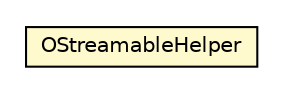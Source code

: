 #!/usr/local/bin/dot
#
# Class diagram 
# Generated by UMLGraph version R5_6-24-gf6e263 (http://www.umlgraph.org/)
#

digraph G {
	edge [fontname="Helvetica",fontsize=10,labelfontname="Helvetica",labelfontsize=10];
	node [fontname="Helvetica",fontsize=10,shape=plaintext];
	nodesep=0.25;
	ranksep=0.5;
	// com.orientechnologies.orient.core.serialization.OStreamableHelper
	c7015521 [label=<<table title="com.orientechnologies.orient.core.serialization.OStreamableHelper" border="0" cellborder="1" cellspacing="0" cellpadding="2" port="p" bgcolor="lemonChiffon" href="./OStreamableHelper.html">
		<tr><td><table border="0" cellspacing="0" cellpadding="1">
<tr><td align="center" balign="center"> OStreamableHelper </td></tr>
		</table></td></tr>
		</table>>, URL="./OStreamableHelper.html", fontname="Helvetica", fontcolor="black", fontsize=10.0];
}

